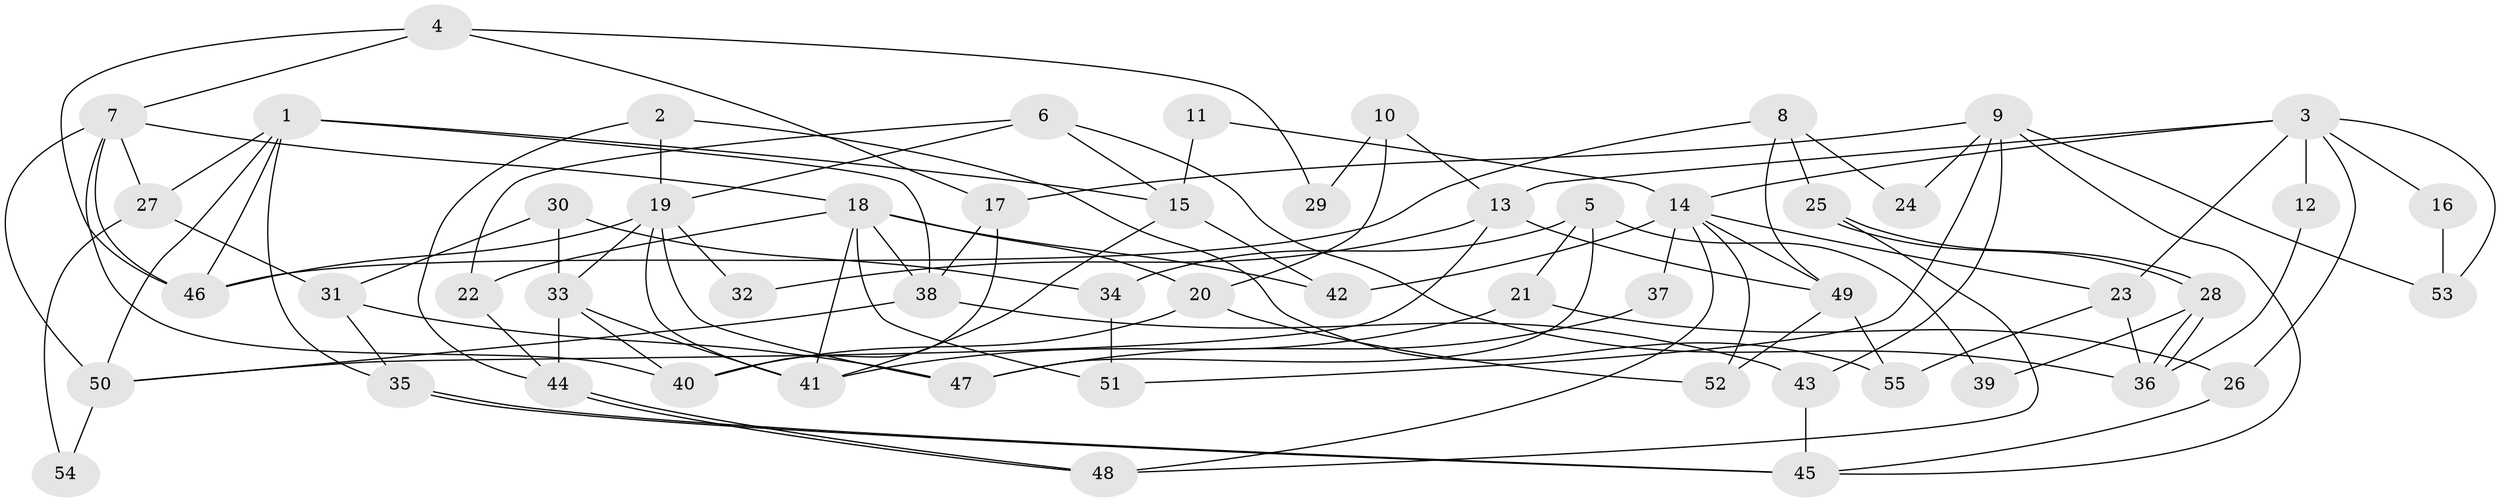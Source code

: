 // Generated by graph-tools (version 1.1) at 2025/50/03/09/25 03:50:15]
// undirected, 55 vertices, 110 edges
graph export_dot {
graph [start="1"]
  node [color=gray90,style=filled];
  1;
  2;
  3;
  4;
  5;
  6;
  7;
  8;
  9;
  10;
  11;
  12;
  13;
  14;
  15;
  16;
  17;
  18;
  19;
  20;
  21;
  22;
  23;
  24;
  25;
  26;
  27;
  28;
  29;
  30;
  31;
  32;
  33;
  34;
  35;
  36;
  37;
  38;
  39;
  40;
  41;
  42;
  43;
  44;
  45;
  46;
  47;
  48;
  49;
  50;
  51;
  52;
  53;
  54;
  55;
  1 -- 38;
  1 -- 46;
  1 -- 15;
  1 -- 27;
  1 -- 35;
  1 -- 50;
  2 -- 55;
  2 -- 44;
  2 -- 19;
  3 -- 13;
  3 -- 26;
  3 -- 12;
  3 -- 14;
  3 -- 16;
  3 -- 23;
  3 -- 53;
  4 -- 7;
  4 -- 46;
  4 -- 17;
  4 -- 29;
  5 -- 47;
  5 -- 34;
  5 -- 21;
  5 -- 39;
  6 -- 19;
  6 -- 15;
  6 -- 22;
  6 -- 36;
  7 -- 40;
  7 -- 18;
  7 -- 27;
  7 -- 46;
  7 -- 50;
  8 -- 46;
  8 -- 25;
  8 -- 24;
  8 -- 49;
  9 -- 43;
  9 -- 17;
  9 -- 24;
  9 -- 45;
  9 -- 51;
  9 -- 53;
  10 -- 20;
  10 -- 13;
  10 -- 29;
  11 -- 14;
  11 -- 15;
  12 -- 36;
  13 -- 50;
  13 -- 49;
  13 -- 32;
  14 -- 23;
  14 -- 37;
  14 -- 42;
  14 -- 48;
  14 -- 49;
  14 -- 52;
  15 -- 42;
  15 -- 41;
  16 -- 53;
  17 -- 40;
  17 -- 38;
  18 -- 38;
  18 -- 22;
  18 -- 20;
  18 -- 41;
  18 -- 42;
  18 -- 51;
  19 -- 41;
  19 -- 32;
  19 -- 33;
  19 -- 46;
  19 -- 47;
  20 -- 52;
  20 -- 40;
  21 -- 41;
  21 -- 26;
  22 -- 44;
  23 -- 36;
  23 -- 55;
  25 -- 28;
  25 -- 28;
  25 -- 48;
  26 -- 45;
  27 -- 31;
  27 -- 54;
  28 -- 36;
  28 -- 36;
  28 -- 39;
  30 -- 31;
  30 -- 33;
  30 -- 34;
  31 -- 35;
  31 -- 47;
  33 -- 41;
  33 -- 40;
  33 -- 44;
  34 -- 51;
  35 -- 45;
  35 -- 45;
  37 -- 47;
  38 -- 50;
  38 -- 43;
  43 -- 45;
  44 -- 48;
  44 -- 48;
  49 -- 52;
  49 -- 55;
  50 -- 54;
}
